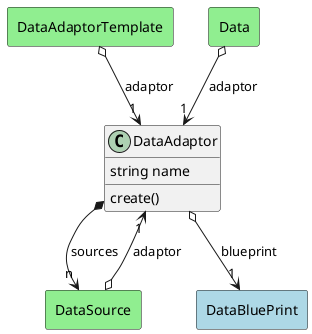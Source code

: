 @startuml

class "DataAdaptor" as Model {
 string name

 create()
 
}

rectangle "DataBluePrint" as DataBluePrint #lightblue {
}

Model o--> "1" DataBluePrint : blueprint


rectangle "DataSource" as DataSource #lightblue {
}

Model *--> "n" DataSource : sources




    rectangle "DataAdaptorTemplate" as DataAdaptorTemplate #lightgreen {
    }
    
        DataAdaptorTemplate   o--> "1" Model : "adaptor"
    
    rectangle "DataSource" as DataSource #lightgreen {
    }
    
        DataSource   o--> "1" Model : "adaptor"
    
    rectangle "Data" as Data #lightgreen {
    }
    
        Data   o--> "1" Model : "adaptor"
    

@enduml
